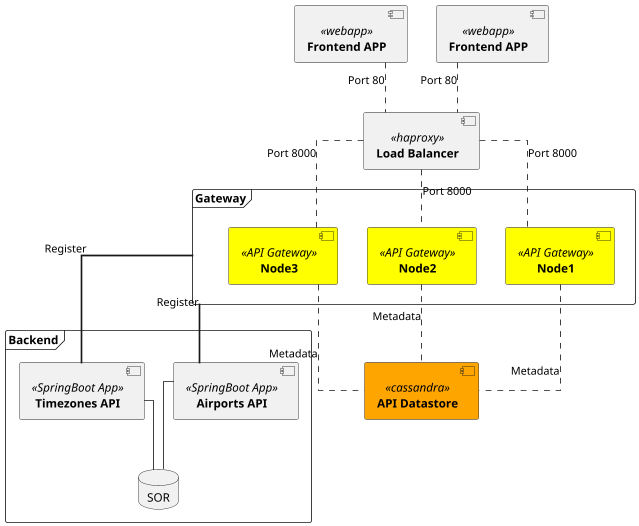 @startuml

scale 5/6
skinparam linetype ortho

[<b>Load Balancer</b>] <<haproxy>> as l1

[<b>Frontend APP</b>] <<webapp>> as w1
[<b>Frontend APP</b>] <<webapp>> as w2

frame Gateway as gw{
[<b>Node1</b>] <<API Gateway>> as g1 #Yellow
[<b>Node2</b>] <<API Gateway>> as g2 #Yellow
[<b>Node3</b>] <<API Gateway>> as g3 #Yellow
}
[<b>API Datastore</b>] <<cassandra>> as d1 #Orange


frame "Backend" as internal{
[<b>Airports API</b>] <<SpringBoot App>> as j1
[<b>Timezones API</b>] <<SpringBoot App>> as j2

database "SOR" as db
j1 -- db
j2 -- db
}

'Connectors

w1 .. l1: Port 80
w2 .. l1: Port 80

l1 .. g1: Port 8000
l1 .. g2: Port 8000
l1 .. g3: Port 8000

g1 .. d1: Metadata
g2 .. d1: Metadata
g3 .. d1: Metadata

gw == j1: Register
gw == j2: Register

@enduml
